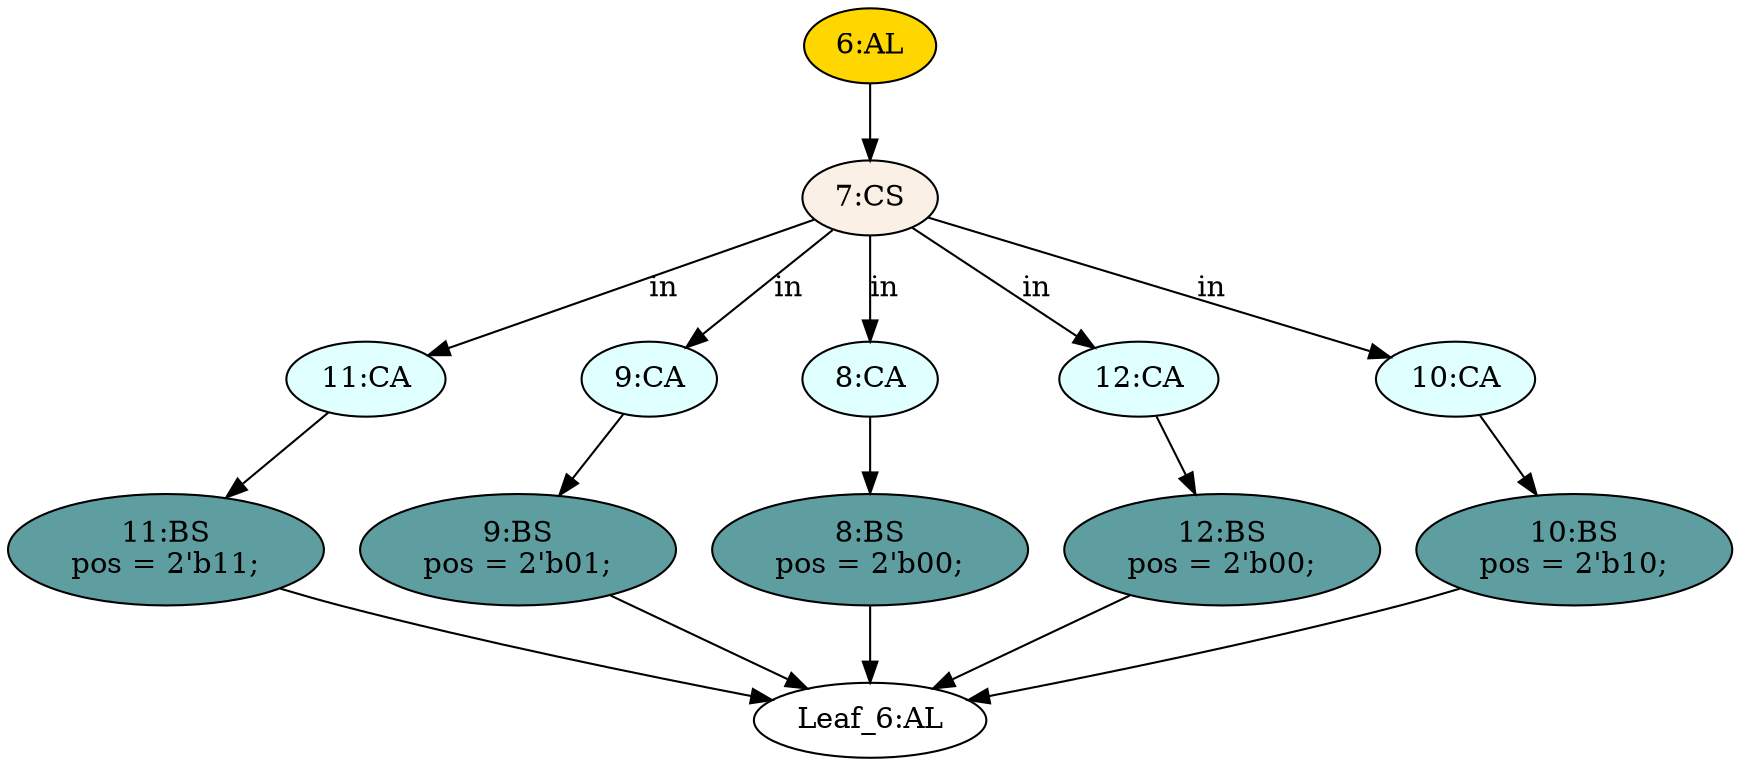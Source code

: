 strict digraph "compose( ,  )" {
	node [label="\N"];
	"11:CA"	[ast="<pyverilog.vparser.ast.Case object at 0x7f540fbcec10>",
		fillcolor=lightcyan,
		label="11:CA",
		statements="[]",
		style=filled,
		typ=Case];
	"11:BS"	[ast="<pyverilog.vparser.ast.BlockingSubstitution object at 0x7f540fe71490>",
		fillcolor=cadetblue,
		label="11:BS
pos = 2'b11;",
		statements="[<pyverilog.vparser.ast.BlockingSubstitution object at 0x7f540fe71490>]",
		style=filled,
		typ=BlockingSubstitution];
	"11:CA" -> "11:BS"	[cond="[]",
		lineno=None];
	"9:BS"	[ast="<pyverilog.vparser.ast.BlockingSubstitution object at 0x7f540fe63510>",
		fillcolor=cadetblue,
		label="9:BS
pos = 2'b01;",
		statements="[<pyverilog.vparser.ast.BlockingSubstitution object at 0x7f540fe63510>]",
		style=filled,
		typ=BlockingSubstitution];
	"Leaf_6:AL"	[def_var="['pos']",
		label="Leaf_6:AL"];
	"9:BS" -> "Leaf_6:AL"	[cond="[]",
		lineno=None];
	"8:BS"	[ast="<pyverilog.vparser.ast.BlockingSubstitution object at 0x7f540fbd6850>",
		fillcolor=cadetblue,
		label="8:BS
pos = 2'b00;",
		statements="[<pyverilog.vparser.ast.BlockingSubstitution object at 0x7f540fbd6850>]",
		style=filled,
		typ=BlockingSubstitution];
	"8:BS" -> "Leaf_6:AL"	[cond="[]",
		lineno=None];
	"7:CS"	[ast="<pyverilog.vparser.ast.CaseStatement object at 0x7f540fe71690>",
		fillcolor=linen,
		label="7:CS",
		statements="[]",
		style=filled,
		typ=CaseStatement];
	"7:CS" -> "11:CA"	[cond="['in']",
		label=in,
		lineno=7];
	"9:CA"	[ast="<pyverilog.vparser.ast.Case object at 0x7f540fe63150>",
		fillcolor=lightcyan,
		label="9:CA",
		statements="[]",
		style=filled,
		typ=Case];
	"7:CS" -> "9:CA"	[cond="['in']",
		label=in,
		lineno=7];
	"8:CA"	[ast="<pyverilog.vparser.ast.Case object at 0x7f540fe77210>",
		fillcolor=lightcyan,
		label="8:CA",
		statements="[]",
		style=filled,
		typ=Case];
	"7:CS" -> "8:CA"	[cond="['in']",
		label=in,
		lineno=7];
	"12:CA"	[ast="<pyverilog.vparser.ast.Case object at 0x7f540fe71290>",
		fillcolor=lightcyan,
		label="12:CA",
		statements="[]",
		style=filled,
		typ=Case];
	"7:CS" -> "12:CA"	[cond="['in']",
		label=in,
		lineno=7];
	"10:CA"	[ast="<pyverilog.vparser.ast.Case object at 0x7f540fe63250>",
		fillcolor=lightcyan,
		label="10:CA",
		statements="[]",
		style=filled,
		typ=Case];
	"7:CS" -> "10:CA"	[cond="['in']",
		label=in,
		lineno=7];
	"12:BS"	[ast="<pyverilog.vparser.ast.BlockingSubstitution object at 0x7f540fe7d510>",
		fillcolor=cadetblue,
		label="12:BS
pos = 2'b00;",
		statements="[<pyverilog.vparser.ast.BlockingSubstitution object at 0x7f540fe7d510>]",
		style=filled,
		typ=BlockingSubstitution];
	"12:BS" -> "Leaf_6:AL"	[cond="[]",
		lineno=None];
	"6:AL"	[ast="<pyverilog.vparser.ast.Always object at 0x7f540fef53d0>",
		clk_sens=False,
		fillcolor=gold,
		label="6:AL",
		sens="['in']",
		statements="[]",
		style=filled,
		typ=Always,
		use_var="['in']"];
	"6:AL" -> "7:CS"	[cond="[]",
		lineno=None];
	"11:BS" -> "Leaf_6:AL"	[cond="[]",
		lineno=None];
	"9:CA" -> "9:BS"	[cond="[]",
		lineno=None];
	"8:CA" -> "8:BS"	[cond="[]",
		lineno=None];
	"12:CA" -> "12:BS"	[cond="[]",
		lineno=None];
	"10:BS"	[ast="<pyverilog.vparser.ast.BlockingSubstitution object at 0x7f540fbce2d0>",
		fillcolor=cadetblue,
		label="10:BS
pos = 2'b10;",
		statements="[<pyverilog.vparser.ast.BlockingSubstitution object at 0x7f540fbce2d0>]",
		style=filled,
		typ=BlockingSubstitution];
	"10:BS" -> "Leaf_6:AL"	[cond="[]",
		lineno=None];
	"10:CA" -> "10:BS"	[cond="[]",
		lineno=None];
}
